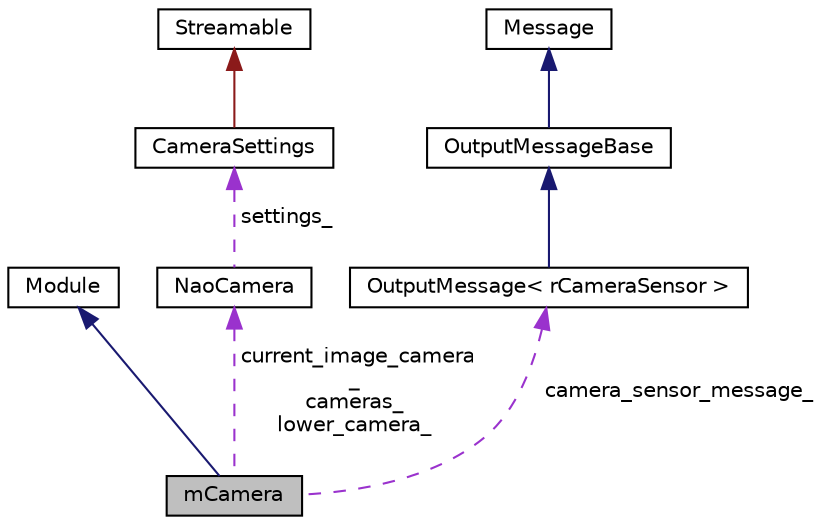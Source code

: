 digraph "mCamera"
{
  edge [fontname="Helvetica",fontsize="10",labelfontname="Helvetica",labelfontsize="10"];
  node [fontname="Helvetica",fontsize="10",shape=record];
  Node2 [label="mCamera",height=0.2,width=0.4,color="black", fillcolor="grey75", style="filled", fontcolor="black"];
  Node3 -> Node2 [dir="back",color="midnightblue",fontsize="10",style="solid",fontname="Helvetica"];
  Node3 [label="Module",height=0.2,width=0.4,color="black", fillcolor="white", style="filled",URL="$classModule.html",tooltip="Module abstract class. "];
  Node4 -> Node2 [dir="back",color="darkorchid3",fontsize="10",style="dashed",label=" current_image_camera\l_\ncameras_\nlower_camera_" ,fontname="Helvetica"];
  Node4 [label="NaoCamera",height=0.2,width=0.4,color="black", fillcolor="white", style="filled",URL="$classNaoCamera.html"];
  Node5 -> Node4 [dir="back",color="darkorchid3",fontsize="10",style="dashed",label=" settings_" ,fontname="Helvetica"];
  Node5 [label="CameraSettings",height=0.2,width=0.4,color="black", fillcolor="white", style="filled",URL="$classCameraSettings.html",tooltip="CameraSettings: Contains the settings of a camera. "];
  Node6 -> Node5 [dir="back",color="firebrick4",fontsize="10",style="solid",fontname="Helvetica"];
  Node6 [label="Streamable",height=0.2,width=0.4,color="black", fillcolor="white", style="filled",URL="$classStreamable.html",tooltip="Streamable: all classes that can be streamed/serialized should implement this base class..."];
  Node7 -> Node2 [dir="back",color="darkorchid3",fontsize="10",style="dashed",label=" camera_sensor_message_" ,fontname="Helvetica"];
  Node7 [label="OutputMessage\< rCameraSensor \>",height=0.2,width=0.4,color="black", fillcolor="white", style="filled",URL="$classOutputMessage.html"];
  Node8 -> Node7 [dir="back",color="midnightblue",fontsize="10",style="solid",fontname="Helvetica"];
  Node8 [label="OutputMessageBase",height=0.2,width=0.4,color="black", fillcolor="white", style="filled",URL="$classOutputMessageBase.html",tooltip="OutputMessage of a module. "];
  Node9 -> Node8 [dir="back",color="midnightblue",fontsize="10",style="solid",fontname="Helvetica"];
  Node9 [label="Message",height=0.2,width=0.4,color="black", fillcolor="white", style="filled",URL="$classMessage.html",tooltip="Message abstract class. "];
}
